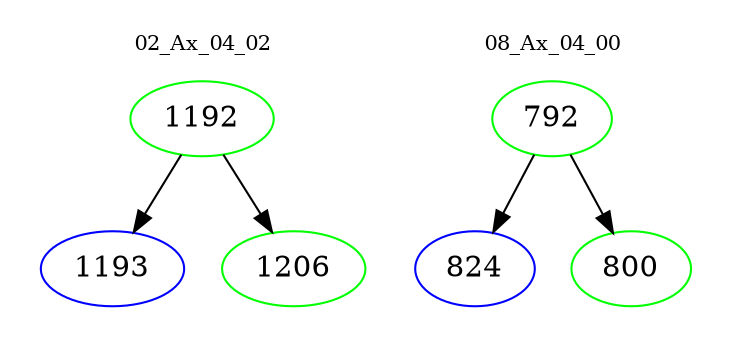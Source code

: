 digraph{
subgraph cluster_0 {
color = white
label = "02_Ax_04_02";
fontsize=10;
T0_1192 [label="1192", color="green"]
T0_1192 -> T0_1193 [color="black"]
T0_1193 [label="1193", color="blue"]
T0_1192 -> T0_1206 [color="black"]
T0_1206 [label="1206", color="green"]
}
subgraph cluster_1 {
color = white
label = "08_Ax_04_00";
fontsize=10;
T1_792 [label="792", color="green"]
T1_792 -> T1_824 [color="black"]
T1_824 [label="824", color="blue"]
T1_792 -> T1_800 [color="black"]
T1_800 [label="800", color="green"]
}
}
